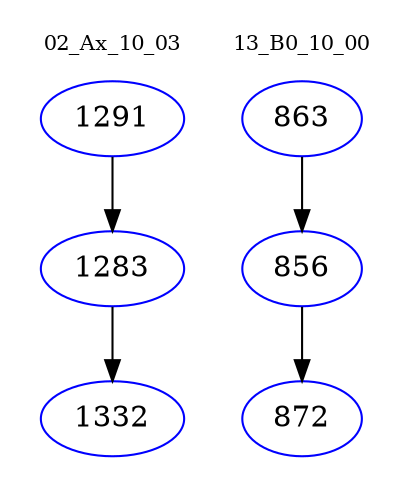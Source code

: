 digraph{
subgraph cluster_0 {
color = white
label = "02_Ax_10_03";
fontsize=10;
T0_1291 [label="1291", color="blue"]
T0_1291 -> T0_1283 [color="black"]
T0_1283 [label="1283", color="blue"]
T0_1283 -> T0_1332 [color="black"]
T0_1332 [label="1332", color="blue"]
}
subgraph cluster_1 {
color = white
label = "13_B0_10_00";
fontsize=10;
T1_863 [label="863", color="blue"]
T1_863 -> T1_856 [color="black"]
T1_856 [label="856", color="blue"]
T1_856 -> T1_872 [color="black"]
T1_872 [label="872", color="blue"]
}
}
